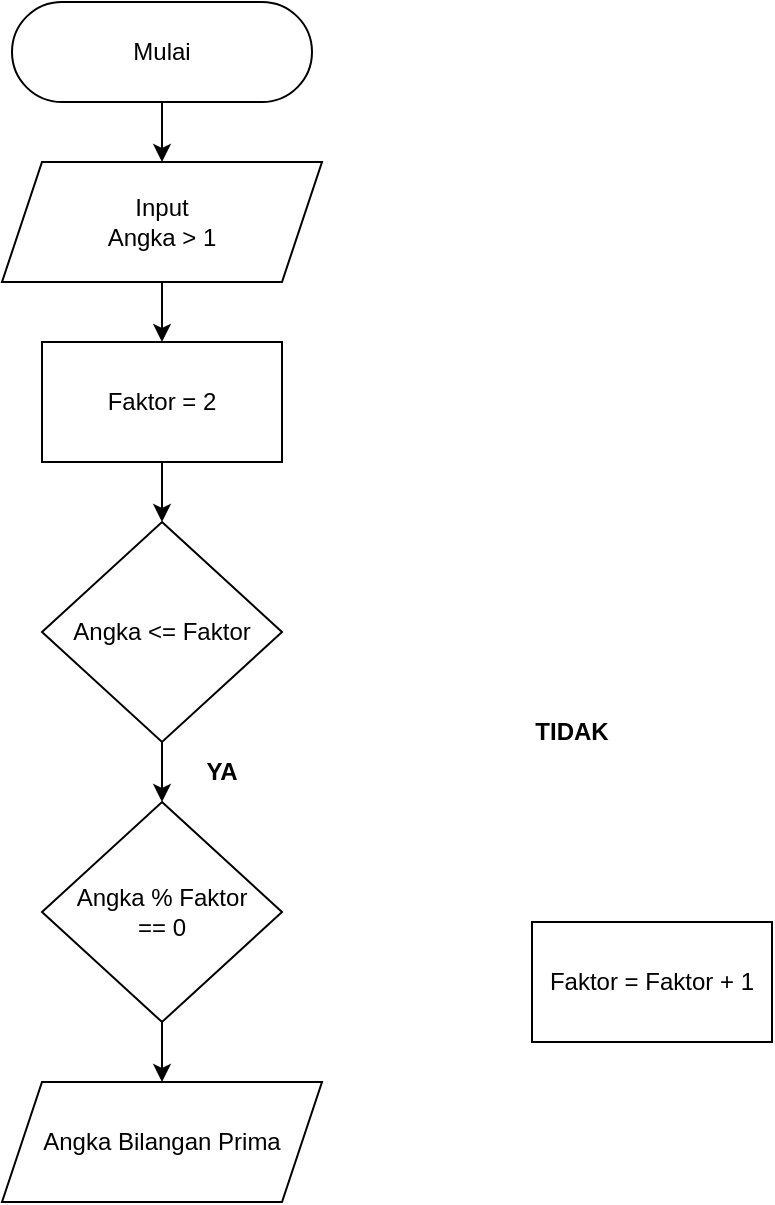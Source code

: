 <mxfile version="21.5.2" type="github">
  <diagram id="C5RBs43oDa-KdzZeNtuy" name="Page-1">
    <mxGraphModel dx="880" dy="484" grid="1" gridSize="10" guides="1" tooltips="1" connect="1" arrows="1" fold="1" page="1" pageScale="1" pageWidth="827" pageHeight="1169" math="0" shadow="0">
      <root>
        <mxCell id="WIyWlLk6GJQsqaUBKTNV-0" />
        <mxCell id="WIyWlLk6GJQsqaUBKTNV-1" parent="WIyWlLk6GJQsqaUBKTNV-0" />
        <mxCell id="bRwjGltjYPZfXv9cNhFT-3" style="edgeStyle=orthogonalEdgeStyle;rounded=0;orthogonalLoop=1;jettySize=auto;html=1;exitX=0.5;exitY=1;exitDx=0;exitDy=0;entryX=0.5;entryY=0;entryDx=0;entryDy=0;" edge="1" parent="WIyWlLk6GJQsqaUBKTNV-1" source="WIyWlLk6GJQsqaUBKTNV-3" target="bRwjGltjYPZfXv9cNhFT-4">
          <mxGeometry relative="1" as="geometry">
            <mxPoint x="405" y="80" as="targetPoint" />
          </mxGeometry>
        </mxCell>
        <mxCell id="WIyWlLk6GJQsqaUBKTNV-3" value="Mulai" style="rounded=1;whiteSpace=wrap;html=1;fontSize=12;glass=0;strokeWidth=1;shadow=0;arcSize=50;" parent="WIyWlLk6GJQsqaUBKTNV-1" vertex="1">
          <mxGeometry x="330" y="10" width="150" height="50" as="geometry" />
        </mxCell>
        <mxCell id="bRwjGltjYPZfXv9cNhFT-4" value="Input&lt;br style=&quot;border-color: var(--border-color);&quot;&gt;Angka &amp;gt; 1" style="shape=parallelogram;perimeter=parallelogramPerimeter;whiteSpace=wrap;html=1;fixedSize=1;" vertex="1" parent="WIyWlLk6GJQsqaUBKTNV-1">
          <mxGeometry x="325" y="90" width="160" height="60" as="geometry" />
        </mxCell>
        <mxCell id="bRwjGltjYPZfXv9cNhFT-16" style="edgeStyle=orthogonalEdgeStyle;rounded=0;orthogonalLoop=1;jettySize=auto;html=1;exitX=0.5;exitY=1;exitDx=0;exitDy=0;entryX=0.5;entryY=0;entryDx=0;entryDy=0;" edge="1" parent="WIyWlLk6GJQsqaUBKTNV-1" target="bRwjGltjYPZfXv9cNhFT-15">
          <mxGeometry relative="1" as="geometry">
            <mxPoint x="405" y="150" as="sourcePoint" />
          </mxGeometry>
        </mxCell>
        <mxCell id="bRwjGltjYPZfXv9cNhFT-12" value="&lt;b&gt;YA&lt;/b&gt;" style="text;html=1;strokeColor=none;fillColor=none;align=center;verticalAlign=middle;whiteSpace=wrap;rounded=0;" vertex="1" parent="WIyWlLk6GJQsqaUBKTNV-1">
          <mxGeometry x="405" y="380" width="60" height="30" as="geometry" />
        </mxCell>
        <mxCell id="bRwjGltjYPZfXv9cNhFT-18" style="edgeStyle=orthogonalEdgeStyle;rounded=0;orthogonalLoop=1;jettySize=auto;html=1;exitX=0.5;exitY=1;exitDx=0;exitDy=0;entryX=0.5;entryY=0;entryDx=0;entryDy=0;" edge="1" parent="WIyWlLk6GJQsqaUBKTNV-1" source="bRwjGltjYPZfXv9cNhFT-15" target="bRwjGltjYPZfXv9cNhFT-17">
          <mxGeometry relative="1" as="geometry" />
        </mxCell>
        <mxCell id="bRwjGltjYPZfXv9cNhFT-15" value="Faktor = 2" style="rounded=0;whiteSpace=wrap;html=1;" vertex="1" parent="WIyWlLk6GJQsqaUBKTNV-1">
          <mxGeometry x="345" y="180" width="120" height="60" as="geometry" />
        </mxCell>
        <mxCell id="bRwjGltjYPZfXv9cNhFT-20" style="edgeStyle=orthogonalEdgeStyle;rounded=0;orthogonalLoop=1;jettySize=auto;html=1;exitX=0.5;exitY=1;exitDx=0;exitDy=0;entryX=0.5;entryY=0;entryDx=0;entryDy=0;" edge="1" parent="WIyWlLk6GJQsqaUBKTNV-1" source="bRwjGltjYPZfXv9cNhFT-17" target="bRwjGltjYPZfXv9cNhFT-19">
          <mxGeometry relative="1" as="geometry" />
        </mxCell>
        <mxCell id="bRwjGltjYPZfXv9cNhFT-17" value="Angka &amp;lt;= Faktor" style="rhombus;whiteSpace=wrap;html=1;" vertex="1" parent="WIyWlLk6GJQsqaUBKTNV-1">
          <mxGeometry x="345" y="270" width="120" height="110" as="geometry" />
        </mxCell>
        <mxCell id="bRwjGltjYPZfXv9cNhFT-27" style="edgeStyle=orthogonalEdgeStyle;rounded=0;orthogonalLoop=1;jettySize=auto;html=1;exitX=0.5;exitY=1;exitDx=0;exitDy=0;entryX=0.5;entryY=0;entryDx=0;entryDy=0;" edge="1" parent="WIyWlLk6GJQsqaUBKTNV-1" source="bRwjGltjYPZfXv9cNhFT-19" target="bRwjGltjYPZfXv9cNhFT-26">
          <mxGeometry relative="1" as="geometry" />
        </mxCell>
        <mxCell id="bRwjGltjYPZfXv9cNhFT-19" value="Angka % Faktor&lt;br&gt;== 0" style="rhombus;whiteSpace=wrap;html=1;" vertex="1" parent="WIyWlLk6GJQsqaUBKTNV-1">
          <mxGeometry x="345" y="410" width="120" height="110" as="geometry" />
        </mxCell>
        <mxCell id="bRwjGltjYPZfXv9cNhFT-21" value="Faktor = Faktor + 1" style="rounded=0;whiteSpace=wrap;html=1;" vertex="1" parent="WIyWlLk6GJQsqaUBKTNV-1">
          <mxGeometry x="590" y="470" width="120" height="60" as="geometry" />
        </mxCell>
        <mxCell id="bRwjGltjYPZfXv9cNhFT-24" value="&lt;b&gt;TIDAK&lt;/b&gt;" style="text;html=1;strokeColor=none;fillColor=none;align=center;verticalAlign=middle;whiteSpace=wrap;rounded=0;" vertex="1" parent="WIyWlLk6GJQsqaUBKTNV-1">
          <mxGeometry x="580" y="360" width="60" height="30" as="geometry" />
        </mxCell>
        <mxCell id="bRwjGltjYPZfXv9cNhFT-26" value="Angka Bilangan Prima" style="shape=parallelogram;perimeter=parallelogramPerimeter;whiteSpace=wrap;html=1;fixedSize=1;" vertex="1" parent="WIyWlLk6GJQsqaUBKTNV-1">
          <mxGeometry x="325" y="550" width="160" height="60" as="geometry" />
        </mxCell>
      </root>
    </mxGraphModel>
  </diagram>
</mxfile>
